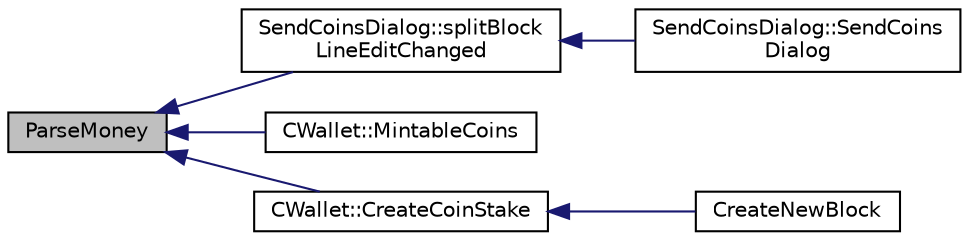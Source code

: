 digraph "ParseMoney"
{
  edge [fontname="Helvetica",fontsize="10",labelfontname="Helvetica",labelfontsize="10"];
  node [fontname="Helvetica",fontsize="10",shape=record];
  rankdir="LR";
  Node27 [label="ParseMoney",height=0.2,width=0.4,color="black", fillcolor="grey75", style="filled", fontcolor="black"];
  Node27 -> Node28 [dir="back",color="midnightblue",fontsize="10",style="solid",fontname="Helvetica"];
  Node28 [label="SendCoinsDialog::splitBlock\lLineEditChanged",height=0.2,width=0.4,color="black", fillcolor="white", style="filled",URL="$class_send_coins_dialog.html#ab925f4161a3637e766b7a0625761035b"];
  Node28 -> Node29 [dir="back",color="midnightblue",fontsize="10",style="solid",fontname="Helvetica"];
  Node29 [label="SendCoinsDialog::SendCoins\lDialog",height=0.2,width=0.4,color="black", fillcolor="white", style="filled",URL="$class_send_coins_dialog.html#a0df5bc29d1df68eda44826651afc595f"];
  Node27 -> Node30 [dir="back",color="midnightblue",fontsize="10",style="solid",fontname="Helvetica"];
  Node30 [label="CWallet::MintableCoins",height=0.2,width=0.4,color="black", fillcolor="white", style="filled",URL="$group___actions.html#ga7d21c44ded441fedfc3754003ba087ce"];
  Node27 -> Node31 [dir="back",color="midnightblue",fontsize="10",style="solid",fontname="Helvetica"];
  Node31 [label="CWallet::CreateCoinStake",height=0.2,width=0.4,color="black", fillcolor="white", style="filled",URL="$group___actions.html#gaa5c623fd859d4155b17386bc7b785983"];
  Node31 -> Node32 [dir="back",color="midnightblue",fontsize="10",style="solid",fontname="Helvetica"];
  Node32 [label="CreateNewBlock",height=0.2,width=0.4,color="black", fillcolor="white", style="filled",URL="$miner_8h.html#ab22931abd69d3298e708ec7dccedebf7",tooltip="Generate a new block, without valid proof-of-work. "];
}
